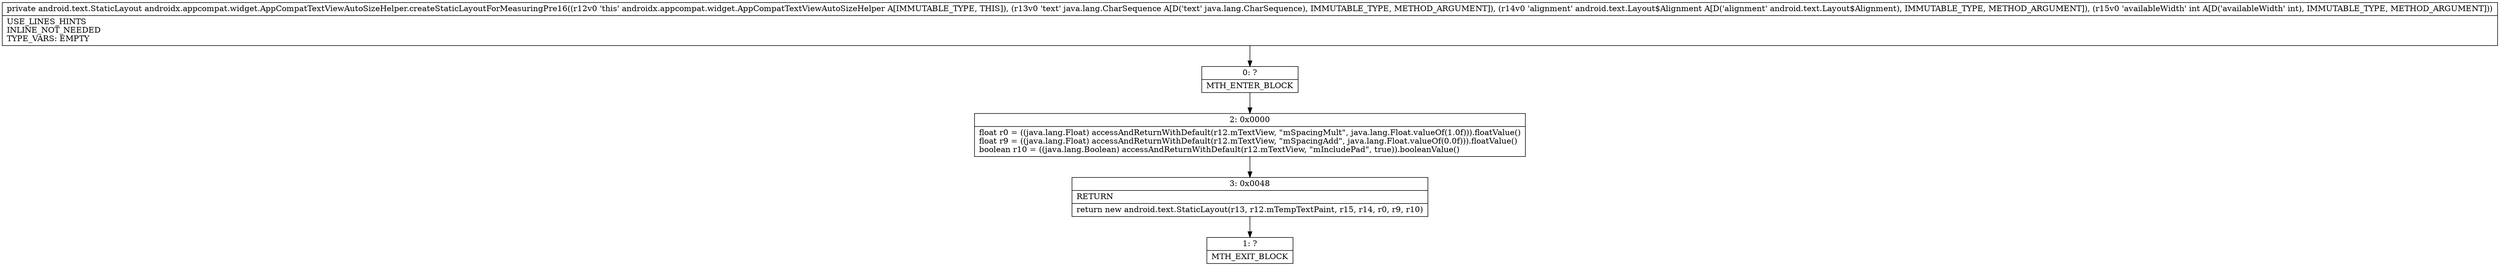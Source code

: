 digraph "CFG forandroidx.appcompat.widget.AppCompatTextViewAutoSizeHelper.createStaticLayoutForMeasuringPre16(Ljava\/lang\/CharSequence;Landroid\/text\/Layout$Alignment;I)Landroid\/text\/StaticLayout;" {
Node_0 [shape=record,label="{0\:\ ?|MTH_ENTER_BLOCK\l}"];
Node_2 [shape=record,label="{2\:\ 0x0000|float r0 = ((java.lang.Float) accessAndReturnWithDefault(r12.mTextView, \"mSpacingMult\", java.lang.Float.valueOf(1.0f))).floatValue()\lfloat r9 = ((java.lang.Float) accessAndReturnWithDefault(r12.mTextView, \"mSpacingAdd\", java.lang.Float.valueOf(0.0f))).floatValue()\lboolean r10 = ((java.lang.Boolean) accessAndReturnWithDefault(r12.mTextView, \"mIncludePad\", true)).booleanValue()\l}"];
Node_3 [shape=record,label="{3\:\ 0x0048|RETURN\l|return new android.text.StaticLayout(r13, r12.mTempTextPaint, r15, r14, r0, r9, r10)\l}"];
Node_1 [shape=record,label="{1\:\ ?|MTH_EXIT_BLOCK\l}"];
MethodNode[shape=record,label="{private android.text.StaticLayout androidx.appcompat.widget.AppCompatTextViewAutoSizeHelper.createStaticLayoutForMeasuringPre16((r12v0 'this' androidx.appcompat.widget.AppCompatTextViewAutoSizeHelper A[IMMUTABLE_TYPE, THIS]), (r13v0 'text' java.lang.CharSequence A[D('text' java.lang.CharSequence), IMMUTABLE_TYPE, METHOD_ARGUMENT]), (r14v0 'alignment' android.text.Layout$Alignment A[D('alignment' android.text.Layout$Alignment), IMMUTABLE_TYPE, METHOD_ARGUMENT]), (r15v0 'availableWidth' int A[D('availableWidth' int), IMMUTABLE_TYPE, METHOD_ARGUMENT]))  | USE_LINES_HINTS\lINLINE_NOT_NEEDED\lTYPE_VARS: EMPTY\l}"];
MethodNode -> Node_0;Node_0 -> Node_2;
Node_2 -> Node_3;
Node_3 -> Node_1;
}

